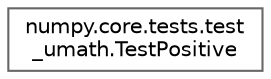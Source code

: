 digraph "Graphical Class Hierarchy"
{
 // LATEX_PDF_SIZE
  bgcolor="transparent";
  edge [fontname=Helvetica,fontsize=10,labelfontname=Helvetica,labelfontsize=10];
  node [fontname=Helvetica,fontsize=10,shape=box,height=0.2,width=0.4];
  rankdir="LR";
  Node0 [id="Node000000",label="numpy.core.tests.test\l_umath.TestPositive",height=0.2,width=0.4,color="grey40", fillcolor="white", style="filled",URL="$df/dee/classnumpy_1_1core_1_1tests_1_1test__umath_1_1TestPositive.html",tooltip=" "];
}
